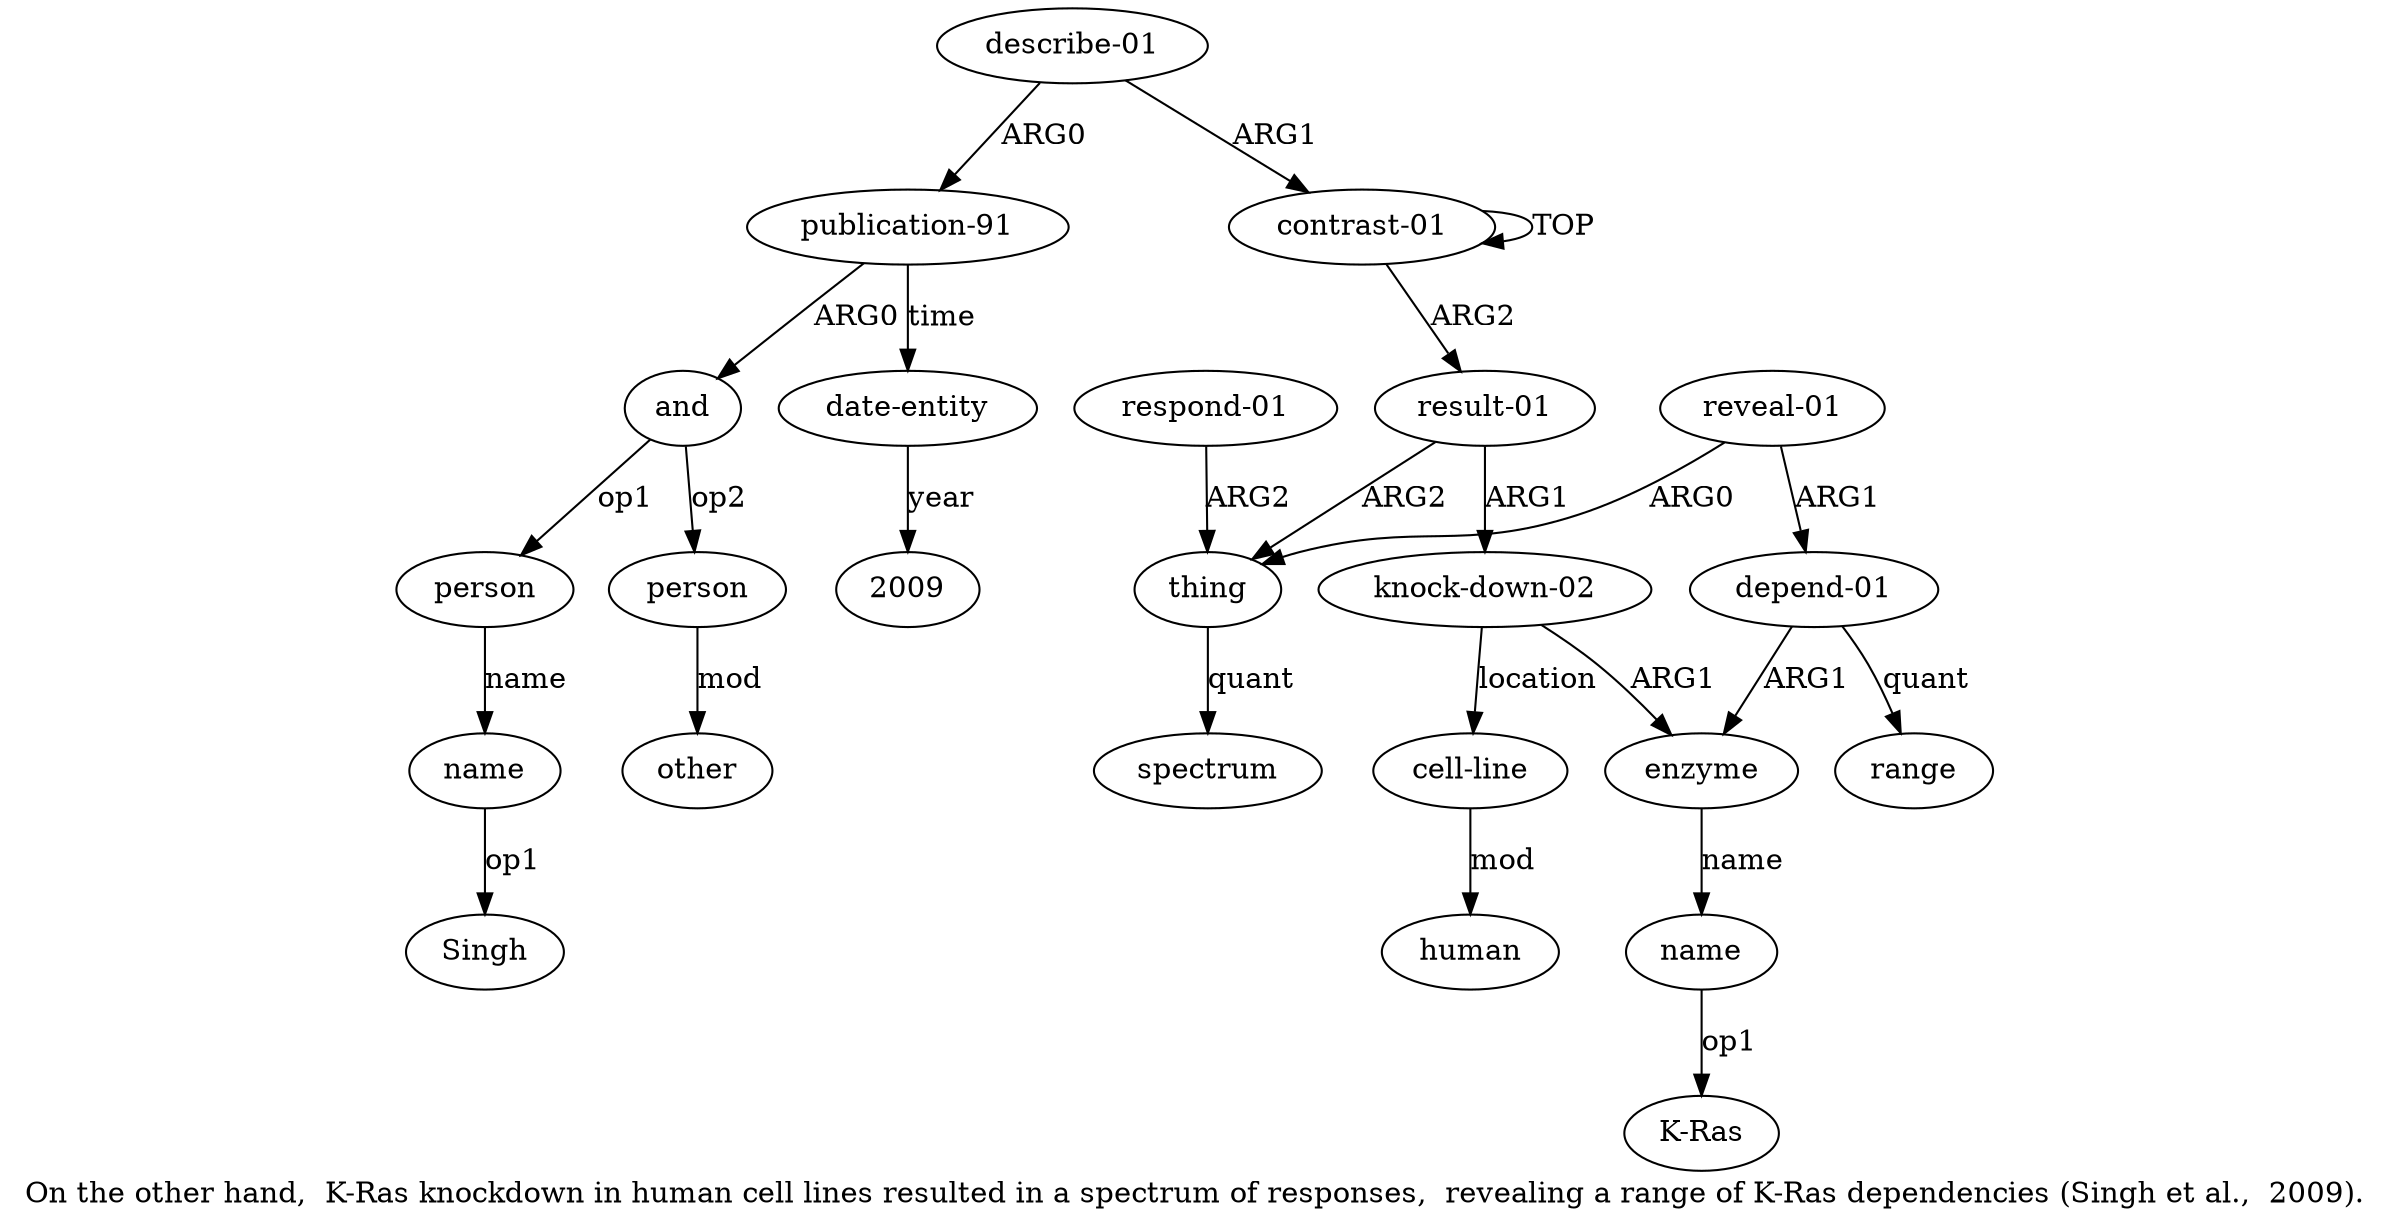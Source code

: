 digraph  {
	graph [label="On the other hand,  K-Ras knockdown in human cell lines resulted in a spectrum of responses,  revealing a range of K-Ras dependencies (\
Singh et al.,  2009)."];
	node [label="\N"];
	a20	 [color=black,
		gold_ind=20,
		gold_label="date-entity",
		label="date-entity",
		test_ind=20,
		test_label="date-entity"];
	"a20 2009"	 [color=black,
		gold_ind=-1,
		gold_label=2009,
		label=2009,
		test_ind=-1,
		test_label=2009];
	a20 -> "a20 2009" [key=0,
	color=black,
	gold_label=year,
	label=year,
	test_label=year];
"a4 K-Ras" [color=black,
	gold_ind=-1,
	gold_label="K-Ras",
	label="K-Ras",
	test_ind=-1,
	test_label="K-Ras"];
"a17 Singh" [color=black,
	gold_ind=-1,
	gold_label=Singh,
	label=Singh,
	test_ind=-1,
	test_label=Singh];
a15 [color=black,
	gold_ind=15,
	gold_label=and,
	label=and,
	test_ind=15,
	test_label=and];
a16 [color=black,
	gold_ind=16,
	gold_label=person,
	label=person,
	test_ind=16,
	test_label=person];
a15 -> a16 [key=0,
color=black,
gold_label=op1,
label=op1,
test_label=op1];
a18 [color=black,
gold_ind=18,
gold_label=person,
label=person,
test_ind=18,
test_label=person];
a15 -> a18 [key=0,
color=black,
gold_label=op2,
label=op2,
test_label=op2];
a14 [color=black,
gold_ind=14,
gold_label="publication-91",
label="publication-91",
test_ind=14,
test_label="publication-91"];
a14 -> a20 [key=0,
color=black,
gold_label=time,
label=time,
test_label=time];
a14 -> a15 [key=0,
color=black,
gold_label=ARG0,
label=ARG0,
test_label=ARG0];
a17 [color=black,
gold_ind=17,
gold_label=name,
label=name,
test_ind=17,
test_label=name];
a17 -> "a17 Singh" [key=0,
color=black,
gold_label=op1,
label=op1,
test_label=op1];
a16 -> a17 [key=0,
color=black,
gold_label=name,
label=name,
test_label=name];
a11 [color=black,
gold_ind=11,
gold_label="depend-01",
label="depend-01",
test_ind=11,
test_label="depend-01"];
a12 [color=black,
gold_ind=12,
gold_label=range,
label=range,
test_ind=12,
test_label=range];
a11 -> a12 [key=0,
color=black,
gold_label=quant,
label=quant,
test_label=quant];
a3 [color=black,
gold_ind=3,
gold_label=enzyme,
label=enzyme,
test_ind=3,
test_label=enzyme];
a11 -> a3 [key=0,
color=black,
gold_label=ARG1,
label=ARG1,
test_label=ARG1];
a10 [color=black,
gold_ind=10,
gold_label="reveal-01",
label="reveal-01",
test_ind=10,
test_label="reveal-01"];
a10 -> a11 [key=0,
color=black,
gold_label=ARG1,
label=ARG1,
test_label=ARG1];
a7 [color=black,
gold_ind=7,
gold_label=thing,
label=thing,
test_ind=7,
test_label=thing];
a10 -> a7 [key=0,
color=black,
gold_label=ARG0,
label=ARG0,
test_label=ARG0];
a13 [color=black,
gold_ind=13,
gold_label="describe-01",
label="describe-01",
test_ind=13,
test_label="describe-01"];
a13 -> a14 [key=0,
color=black,
gold_label=ARG0,
label=ARG0,
test_label=ARG0];
a0 [color=black,
gold_ind=0,
gold_label="contrast-01",
label="contrast-01",
test_ind=0,
test_label="contrast-01"];
a13 -> a0 [key=0,
color=black,
gold_label=ARG1,
label=ARG1,
test_label=ARG1];
a19 [color=black,
gold_ind=19,
gold_label=other,
label=other,
test_ind=19,
test_label=other];
a18 -> a19 [key=0,
color=black,
gold_label=mod,
label=mod,
test_label=mod];
a1 [color=black,
gold_ind=1,
gold_label="result-01",
label="result-01",
test_ind=1,
test_label="result-01"];
a2 [color=black,
gold_ind=2,
gold_label="knock-down-02",
label="knock-down-02",
test_ind=2,
test_label="knock-down-02"];
a1 -> a2 [key=0,
color=black,
gold_label=ARG1,
label=ARG1,
test_label=ARG1];
a1 -> a7 [key=0,
color=black,
gold_label=ARG2,
label=ARG2,
test_label=ARG2];
a0 -> a1 [key=0,
color=black,
gold_label=ARG2,
label=ARG2,
test_label=ARG2];
a0 -> a0 [key=0,
color=black,
gold_label=TOP,
label=TOP,
test_label=TOP];
a4 [color=black,
gold_ind=4,
gold_label=name,
label=name,
test_ind=4,
test_label=name];
a3 -> a4 [key=0,
color=black,
gold_label=name,
label=name,
test_label=name];
a2 -> a3 [key=0,
color=black,
gold_label=ARG1,
label=ARG1,
test_label=ARG1];
a5 [color=black,
gold_ind=5,
gold_label="cell-line",
label="cell-line",
test_ind=5,
test_label="cell-line"];
a2 -> a5 [key=0,
color=black,
gold_label=location,
label=location,
test_label=location];
a6 [color=black,
gold_ind=6,
gold_label=human,
label=human,
test_ind=6,
test_label=human];
a5 -> a6 [key=0,
color=black,
gold_label=mod,
label=mod,
test_label=mod];
a4 -> "a4 K-Ras" [key=0,
color=black,
gold_label=op1,
label=op1,
test_label=op1];
a9 [color=black,
gold_ind=9,
gold_label=spectrum,
label=spectrum,
test_ind=9,
test_label=spectrum];
a7 -> a9 [key=0,
color=black,
gold_label=quant,
label=quant,
test_label=quant];
a8 [color=black,
gold_ind=8,
gold_label="respond-01",
label="respond-01",
test_ind=8,
test_label="respond-01"];
a8 -> a7 [key=0,
color=black,
gold_label=ARG2,
label=ARG2,
test_label=ARG2];
}
